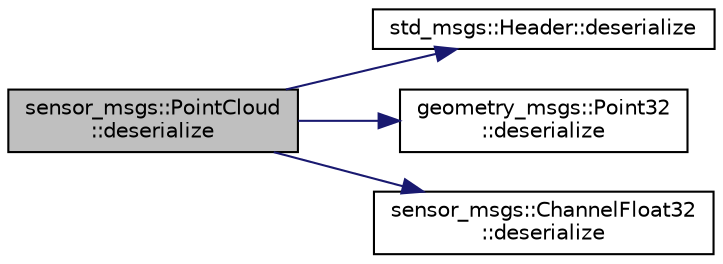 digraph "sensor_msgs::PointCloud::deserialize"
{
  edge [fontname="Helvetica",fontsize="10",labelfontname="Helvetica",labelfontsize="10"];
  node [fontname="Helvetica",fontsize="10",shape=record];
  rankdir="LR";
  Node1 [label="sensor_msgs::PointCloud\l::deserialize",height=0.2,width=0.4,color="black", fillcolor="grey75", style="filled" fontcolor="black"];
  Node1 -> Node2 [color="midnightblue",fontsize="10",style="solid",fontname="Helvetica"];
  Node2 [label="std_msgs::Header::deserialize",height=0.2,width=0.4,color="black", fillcolor="white", style="filled",URL="$classstd__msgs_1_1_header.html#a077354cf11d752b6f4fc7c437ec29ac2"];
  Node1 -> Node3 [color="midnightblue",fontsize="10",style="solid",fontname="Helvetica"];
  Node3 [label="geometry_msgs::Point32\l::deserialize",height=0.2,width=0.4,color="black", fillcolor="white", style="filled",URL="$classgeometry__msgs_1_1_point32.html#aea56159c42a0b304c52b8828782de673"];
  Node1 -> Node4 [color="midnightblue",fontsize="10",style="solid",fontname="Helvetica"];
  Node4 [label="sensor_msgs::ChannelFloat32\l::deserialize",height=0.2,width=0.4,color="black", fillcolor="white", style="filled",URL="$classsensor__msgs_1_1_channel_float32.html#a1aec784f9812648abd7aab04853f4dc5"];
}
